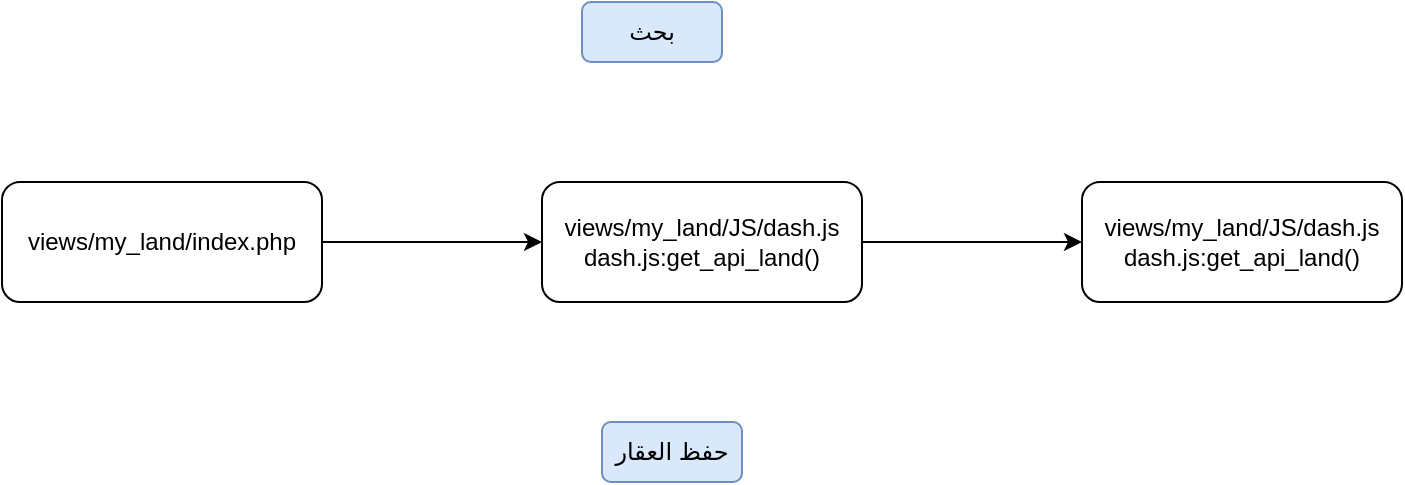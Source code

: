 <mxfile version="23.1.1" type="github">
  <diagram name="Page-1" id="MIC6NKnUEhD1RVHsJUMT">
    <mxGraphModel dx="724" dy="403" grid="1" gridSize="10" guides="1" tooltips="1" connect="1" arrows="1" fold="1" page="1" pageScale="1" pageWidth="850" pageHeight="1100" math="0" shadow="0">
      <root>
        <mxCell id="0" />
        <mxCell id="1" parent="0" />
        <mxCell id="HXFCHAM3oiWNF1jvQpLK-2" style="edgeStyle=orthogonalEdgeStyle;rounded=0;orthogonalLoop=1;jettySize=auto;html=1;exitX=1;exitY=0.5;exitDx=0;exitDy=0;entryX=0;entryY=0.5;entryDx=0;entryDy=0;" parent="1" source="LQRrHdtZVoqb6zluySP0-1" target="LQRrHdtZVoqb6zluySP0-2" edge="1">
          <mxGeometry relative="1" as="geometry" />
        </mxCell>
        <mxCell id="LQRrHdtZVoqb6zluySP0-1" value="&lt;div&gt;views/my_land/index.php&lt;/div&gt;" style="rounded=1;whiteSpace=wrap;html=1;" parent="1" vertex="1">
          <mxGeometry x="50" y="240" width="160" height="60" as="geometry" />
        </mxCell>
        <mxCell id="HXFCHAM3oiWNF1jvQpLK-3" style="edgeStyle=orthogonalEdgeStyle;rounded=0;orthogonalLoop=1;jettySize=auto;html=1;exitX=1;exitY=0.5;exitDx=0;exitDy=0;entryX=0;entryY=0.5;entryDx=0;entryDy=0;" parent="1" source="LQRrHdtZVoqb6zluySP0-2" target="LQRrHdtZVoqb6zluySP0-3" edge="1">
          <mxGeometry relative="1" as="geometry" />
        </mxCell>
        <mxCell id="LQRrHdtZVoqb6zluySP0-2" value="&lt;div&gt;views/my_land/JS/dash.js&lt;br&gt;dash.js:get_api_land()&lt;/div&gt;" style="rounded=1;whiteSpace=wrap;html=1;" parent="1" vertex="1">
          <mxGeometry x="320" y="240" width="160" height="60" as="geometry" />
        </mxCell>
        <mxCell id="LQRrHdtZVoqb6zluySP0-3" value="&lt;div&gt;views/my_land/JS/dash.js&lt;br&gt;dash.js:get_api_land()&lt;/div&gt;" style="rounded=1;whiteSpace=wrap;html=1;" parent="1" vertex="1">
          <mxGeometry x="590" y="240" width="160" height="60" as="geometry" />
        </mxCell>
        <mxCell id="o3aZht8JNRnaBtT3EUA1-1" value="بحث" style="rounded=1;whiteSpace=wrap;html=1;fillColor=#dae8fc;strokeColor=#6c8ebf;" vertex="1" parent="1">
          <mxGeometry x="340" y="150" width="70" height="30" as="geometry" />
        </mxCell>
        <mxCell id="o3aZht8JNRnaBtT3EUA1-2" value="حفظ العقار" style="rounded=1;whiteSpace=wrap;html=1;fillColor=#dae8fc;strokeColor=#6c8ebf;" vertex="1" parent="1">
          <mxGeometry x="350" y="360" width="70" height="30" as="geometry" />
        </mxCell>
      </root>
    </mxGraphModel>
  </diagram>
</mxfile>
